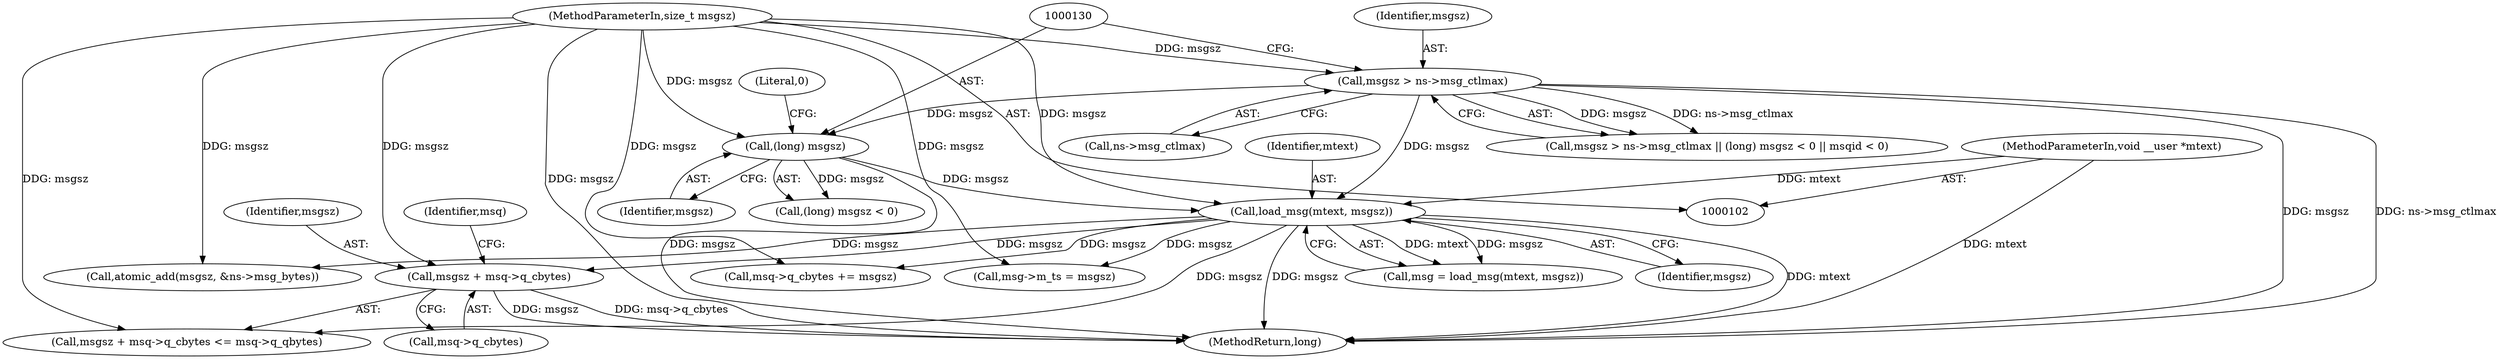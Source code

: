 digraph "0_linux_6062a8dc0517bce23e3c2f7d2fea5e22411269a3@pointer" {
"1000209" [label="(Call,msgsz + msq->q_cbytes)"];
"1000106" [label="(MethodParameterIn,size_t msgsz)"];
"1000148" [label="(Call,load_msg(mtext, msgsz))"];
"1000105" [label="(MethodParameterIn,void __user *mtext)"];
"1000122" [label="(Call,msgsz > ns->msg_ctlmax)"];
"1000129" [label="(Call,(long) msgsz)"];
"1000321" [label="(Call,atomic_add(msgsz, &ns->msg_bytes))"];
"1000128" [label="(Call,(long) msgsz < 0)"];
"1000122" [label="(Call,msgsz > ns->msg_ctlmax)"];
"1000215" [label="(Identifier,msq)"];
"1000210" [label="(Identifier,msgsz)"];
"1000148" [label="(Call,load_msg(mtext, msgsz))"];
"1000312" [label="(Call,msq->q_cbytes += msgsz)"];
"1000211" [label="(Call,msq->q_cbytes)"];
"1000146" [label="(Call,msg = load_msg(mtext, msgsz))"];
"1000129" [label="(Call,(long) msgsz)"];
"1000124" [label="(Call,ns->msg_ctlmax)"];
"1000131" [label="(Identifier,msgsz)"];
"1000162" [label="(Call,msg->m_ts = msgsz)"];
"1000106" [label="(MethodParameterIn,size_t msgsz)"];
"1000149" [label="(Identifier,mtext)"];
"1000350" [label="(MethodReturn,long)"];
"1000132" [label="(Literal,0)"];
"1000209" [label="(Call,msgsz + msq->q_cbytes)"];
"1000150" [label="(Identifier,msgsz)"];
"1000105" [label="(MethodParameterIn,void __user *mtext)"];
"1000208" [label="(Call,msgsz + msq->q_cbytes <= msq->q_qbytes)"];
"1000121" [label="(Call,msgsz > ns->msg_ctlmax || (long) msgsz < 0 || msqid < 0)"];
"1000123" [label="(Identifier,msgsz)"];
"1000209" -> "1000208"  [label="AST: "];
"1000209" -> "1000211"  [label="CFG: "];
"1000210" -> "1000209"  [label="AST: "];
"1000211" -> "1000209"  [label="AST: "];
"1000215" -> "1000209"  [label="CFG: "];
"1000209" -> "1000350"  [label="DDG: msgsz"];
"1000209" -> "1000350"  [label="DDG: msq->q_cbytes"];
"1000106" -> "1000209"  [label="DDG: msgsz"];
"1000148" -> "1000209"  [label="DDG: msgsz"];
"1000106" -> "1000102"  [label="AST: "];
"1000106" -> "1000350"  [label="DDG: msgsz"];
"1000106" -> "1000122"  [label="DDG: msgsz"];
"1000106" -> "1000129"  [label="DDG: msgsz"];
"1000106" -> "1000148"  [label="DDG: msgsz"];
"1000106" -> "1000162"  [label="DDG: msgsz"];
"1000106" -> "1000208"  [label="DDG: msgsz"];
"1000106" -> "1000312"  [label="DDG: msgsz"];
"1000106" -> "1000321"  [label="DDG: msgsz"];
"1000148" -> "1000146"  [label="AST: "];
"1000148" -> "1000150"  [label="CFG: "];
"1000149" -> "1000148"  [label="AST: "];
"1000150" -> "1000148"  [label="AST: "];
"1000146" -> "1000148"  [label="CFG: "];
"1000148" -> "1000350"  [label="DDG: mtext"];
"1000148" -> "1000350"  [label="DDG: msgsz"];
"1000148" -> "1000146"  [label="DDG: mtext"];
"1000148" -> "1000146"  [label="DDG: msgsz"];
"1000105" -> "1000148"  [label="DDG: mtext"];
"1000122" -> "1000148"  [label="DDG: msgsz"];
"1000129" -> "1000148"  [label="DDG: msgsz"];
"1000148" -> "1000162"  [label="DDG: msgsz"];
"1000148" -> "1000208"  [label="DDG: msgsz"];
"1000148" -> "1000312"  [label="DDG: msgsz"];
"1000148" -> "1000321"  [label="DDG: msgsz"];
"1000105" -> "1000102"  [label="AST: "];
"1000105" -> "1000350"  [label="DDG: mtext"];
"1000122" -> "1000121"  [label="AST: "];
"1000122" -> "1000124"  [label="CFG: "];
"1000123" -> "1000122"  [label="AST: "];
"1000124" -> "1000122"  [label="AST: "];
"1000130" -> "1000122"  [label="CFG: "];
"1000121" -> "1000122"  [label="CFG: "];
"1000122" -> "1000350"  [label="DDG: msgsz"];
"1000122" -> "1000350"  [label="DDG: ns->msg_ctlmax"];
"1000122" -> "1000121"  [label="DDG: msgsz"];
"1000122" -> "1000121"  [label="DDG: ns->msg_ctlmax"];
"1000122" -> "1000129"  [label="DDG: msgsz"];
"1000129" -> "1000128"  [label="AST: "];
"1000129" -> "1000131"  [label="CFG: "];
"1000130" -> "1000129"  [label="AST: "];
"1000131" -> "1000129"  [label="AST: "];
"1000132" -> "1000129"  [label="CFG: "];
"1000129" -> "1000350"  [label="DDG: msgsz"];
"1000129" -> "1000128"  [label="DDG: msgsz"];
}
